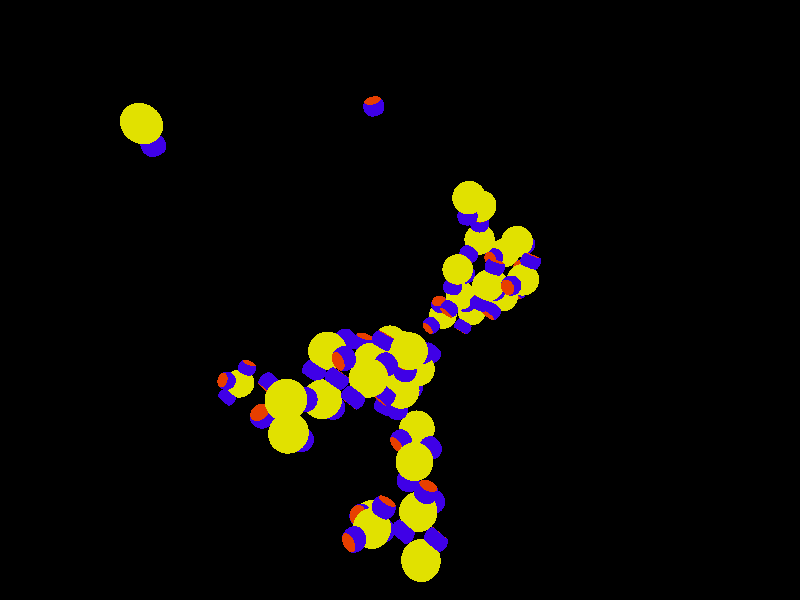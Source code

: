 #include "colors.inc"

#declare locX=16.349;
#declare locY=16.349;
#declare locZ=16.349;

#declare colorLock=color rgb<0.05, 0, 0.8>;
#declare colorLockCavity=color rgb<0.8, 0.05, 0>;
#declare colorKey=color rgb<0.75, 0.75, 0>;

#declare ambientv=0.3;
#declare phongv=0.1;

background { color rgb <0.0, 0.0, 0.0> }

camera {
location <locX,locY,locZ>
look_at <0,0,0>
}

light_source {
<locX,locY,locZ>
color White
}

difference {
sphere {
<6.23654,-6.54777,3.81614>
,0.5
texture { pigment { colorLock } }
finish {ambient ambientv
 phong phongv }
}
union {
sphere {
<5.66083,-7.36542,3.81614>
,0.8
texture { pigment { colorLockCavity } }
finish {ambient ambientv
 phong phongv }
 }
sphere {
<6.81226,-5.73013,3.81614>
,0.8
texture { pigment { colorLockCavity } }
finish {ambient ambientv
 phong phongv }
 }
}
}

difference {
sphere {
<2.06064,-4.85195,0.969089>
,0.5
texture { pigment { colorLock } }
finish {ambient ambientv
 phong phongv }
}
union {
sphere {
<1.39839,-4.10267,0.969089>
,0.8
texture { pigment { colorLockCavity } }
finish {ambient ambientv
 phong phongv }
 }
sphere {
<2.7229,-5.60122,0.969089>
,0.8
texture { pigment { colorLockCavity } }
finish {ambient ambientv
 phong phongv }
 }
}
}

difference {
sphere {
<-5.49468,-1.26661,-0.444728>
,0.5
texture { pigment { colorLock } }
finish {ambient ambientv
 phong phongv }
}
union {
sphere {
<-4.73371,-0.617822,-0.444728>
,0.8
texture { pigment { colorLockCavity } }
finish {ambient ambientv
 phong phongv }
 }
sphere {
<-6.25564,-1.9154,-0.444728>
,0.8
texture { pigment { colorLockCavity } }
finish {ambient ambientv
 phong phongv }
 }
}
}

difference {
sphere {
<-7.74781,0.496668,1.57741>
,0.5
texture { pigment { colorLock } }
finish {ambient ambientv
 phong phongv }
}
union {
sphere {
<-8.60515,-0.0180944,1.57741>
,0.8
texture { pigment { colorLockCavity } }
finish {ambient ambientv
 phong phongv }
 }
sphere {
<-6.89048,1.01143,1.57741>
,0.8
texture { pigment { colorLockCavity } }
finish {ambient ambientv
 phong phongv }
 }
}
}

difference {
sphere {
<0.938117,-3.16911,0.978395>
,0.5
texture { pigment { colorLock } }
finish {ambient ambientv
 phong phongv }
}
union {
sphere {
<0.491192,-2.27454,0.978395>
,0.8
texture { pigment { colorLockCavity } }
finish {ambient ambientv
 phong phongv }
 }
sphere {
<1.38504,-4.06368,0.978395>
,0.8
texture { pigment { colorLockCavity } }
finish {ambient ambientv
 phong phongv }
 }
}
}

difference {
sphere {
<0.0259442,-1.99941,2.07375>
,0.5
texture { pigment { colorLock } }
finish {ambient ambientv
 phong phongv }
}
union {
sphere {
<-0.864675,-1.54466,2.07375>
,0.8
texture { pigment { colorLockCavity } }
finish {ambient ambientv
 phong phongv }
 }
sphere {
<0.916564,-2.45416,2.07375>
,0.8
texture { pigment { colorLockCavity } }
finish {ambient ambientv
 phong phongv }
 }
}
}

difference {
sphere {
<-4.40162,-4.92857,-1.85112>
,0.5
texture { pigment { colorLock } }
finish {ambient ambientv
 phong phongv }
}
union {
sphere {
<-5.37778,-4.71149,-1.85112>
,0.8
texture { pigment { colorLockCavity } }
finish {ambient ambientv
 phong phongv }
 }
sphere {
<-3.42547,-5.14566,-1.85112>
,0.8
texture { pigment { colorLockCavity } }
finish {ambient ambientv
 phong phongv }
 }
}
}

difference {
sphere {
<-4.32474,-3.01132,-0.518749>
,0.5
texture { pigment { colorLock } }
finish {ambient ambientv
 phong phongv }
}
union {
sphere {
<-3.43773,-3.47308,-0.518749>
,0.8
texture { pigment { colorLockCavity } }
finish {ambient ambientv
 phong phongv }
 }
sphere {
<-5.21174,-2.54955,-0.518749>
,0.8
texture { pigment { colorLockCavity } }
finish {ambient ambientv
 phong phongv }
 }
}
}

difference {
sphere {
<-3.57003,-7.37723,-4.78772>
,0.5
texture { pigment { colorLock } }
finish {ambient ambientv
 phong phongv }
}
union {
sphere {
<-4.3662,-6.77214,-4.78772>
,0.8
texture { pigment { colorLockCavity } }
finish {ambient ambientv
 phong phongv }
 }
sphere {
<-2.77387,-7.98231,-4.78772>
,0.8
texture { pigment { colorLockCavity } }
finish {ambient ambientv
 phong phongv }
 }
}
}

difference {
sphere {
<-5.63512,-4.95007,-0.509248>
,0.5
texture { pigment { colorLock } }
finish {ambient ambientv
 phong phongv }
}
union {
sphere {
<-4.91184,-5.64064,-0.509248>
,0.8
texture { pigment { colorLockCavity } }
finish {ambient ambientv
 phong phongv }
 }
sphere {
<-6.35839,-4.25951,-0.509248>
,0.8
texture { pigment { colorLockCavity } }
finish {ambient ambientv
 phong phongv }
 }
}
}

difference {
sphere {
<2.96704,-3.97715,4.84201>
,0.5
texture { pigment { colorLock } }
finish {ambient ambientv
 phong phongv }
}
union {
sphere {
<3.96587,-4.0255,4.84201>
,0.8
texture { pigment { colorLockCavity } }
finish {ambient ambientv
 phong phongv }
 }
sphere {
<1.96821,-3.9288,4.84201>
,0.8
texture { pigment { colorLockCavity } }
finish {ambient ambientv
 phong phongv }
 }
}
}

difference {
sphere {
<-4.36586,-1.54961,-0.424422>
,0.5
texture { pigment { colorLock } }
finish {ambient ambientv
 phong phongv }
}
union {
sphere {
<-4.69105,-0.603967,-0.424422>
,0.8
texture { pigment { colorLockCavity } }
finish {ambient ambientv
 phong phongv }
 }
sphere {
<-4.04066,-2.49526,-0.424422>
,0.8
texture { pigment { colorLockCavity } }
finish {ambient ambientv
 phong phongv }
 }
}
}

difference {
sphere {
<2.4761,-0.21916,1.43545>
,0.5
texture { pigment { colorLock } }
finish {ambient ambientv
 phong phongv }
}
union {
sphere {
<1.76874,0.487694,1.43545>
,0.8
texture { pigment { colorLockCavity } }
finish {ambient ambientv
 phong phongv }
 }
sphere {
<3.18346,-0.926014,1.43545>
,0.8
texture { pigment { colorLockCavity } }
finish {ambient ambientv
 phong phongv }
 }
}
}

difference {
sphere {
<-4.82859,2.59668,-0.120522>
,0.5
texture { pigment { colorLock } }
finish {ambient ambientv
 phong phongv }
}
union {
sphere {
<-4.83193,3.59667,-0.120522>
,0.8
texture { pigment { colorLockCavity } }
finish {ambient ambientv
 phong phongv }
 }
sphere {
<-4.82525,1.59668,-0.120522>
,0.8
texture { pigment { colorLockCavity } }
finish {ambient ambientv
 phong phongv }
 }
}
}

difference {
sphere {
<3.39138,-0.305714,2.58052>
,0.5
texture { pigment { colorLock } }
finish {ambient ambientv
 phong phongv }
}
union {
sphere {
<2.39705,-0.19943,2.58052>
,0.8
texture { pigment { colorLockCavity } }
finish {ambient ambientv
 phong phongv }
 }
sphere {
<4.38572,-0.411998,2.58052>
,0.8
texture { pigment { colorLockCavity } }
finish {ambient ambientv
 phong phongv }
 }
}
}

difference {
sphere {
<4.3209,-4.96391,4.83447>
,0.5
texture { pigment { colorLock } }
finish {ambient ambientv
 phong phongv }
}
union {
sphere {
<4.66779,-5.90181,4.83447>
,0.8
texture { pigment { colorLockCavity } }
finish {ambient ambientv
 phong phongv }
 }
sphere {
<3.97401,-4.026,4.83447>
,0.8
texture { pigment { colorLockCavity } }
finish {ambient ambientv
 phong phongv }
 }
}
}

difference {
sphere {
<3.91979,-5.70899,5.96459>
,0.5
texture { pigment { colorLock } }
finish {ambient ambientv
 phong phongv }
}
union {
sphere {
<4.88514,-5.44802,5.96459>
,0.8
texture { pigment { colorLockCavity } }
finish {ambient ambientv
 phong phongv }
 }
sphere {
<2.95445,-5.96997,5.96459>
,0.8
texture { pigment { colorLockCavity } }
finish {ambient ambientv
 phong phongv }
 }
}
}

difference {
sphere {
<5.57746,-0.609015,0.493543>
,0.5
texture { pigment { colorLock } }
finish {ambient ambientv
 phong phongv }
}
union {
sphere {
<4.80285,0.0234277,0.493543>
,0.8
texture { pigment { colorLockCavity } }
finish {ambient ambientv
 phong phongv }
 }
sphere {
<6.35206,-1.24146,0.493543>
,0.8
texture { pigment { colorLockCavity } }
finish {ambient ambientv
 phong phongv }
 }
}
}

difference {
sphere {
<5.89422,-5.19368,4.9348>
,0.5
texture { pigment { colorLock } }
finish {ambient ambientv
 phong phongv }
}
union {
sphere {
<6.55928,-5.94047,4.9348>
,0.8
texture { pigment { colorLockCavity } }
finish {ambient ambientv
 phong phongv }
 }
sphere {
<5.22916,-4.4469,4.9348>
,0.8
texture { pigment { colorLockCavity } }
finish {ambient ambientv
 phong phongv }
 }
}
}

difference {
sphere {
<5.96608,-6.752,4.92777>
,0.5
texture { pigment { colorLock } }
finish {ambient ambientv
 phong phongv }
}
union {
sphere {
<5.36688,-7.55261,4.92777>
,0.8
texture { pigment { colorLockCavity } }
finish {ambient ambientv
 phong phongv }
 }
sphere {
<6.56527,-5.9514,4.92777>
,0.8
texture { pigment { colorLockCavity } }
finish {ambient ambientv
 phong phongv }
 }
}
}

difference {
sphere {
<-5.12763,0.264237,1.59869>
,0.5
texture { pigment { colorLock } }
finish {ambient ambientv
 phong phongv }
}
union {
sphere {
<-4.70656,-0.642791,1.59869>
,0.8
texture { pigment { colorLockCavity } }
finish {ambient ambientv
 phong phongv }
 }
sphere {
<-5.5487,1.17126,1.59869>
,0.8
texture { pigment { colorLockCavity } }
finish {ambient ambientv
 phong phongv }
 }
}
}

difference {
sphere {
<-5.56643,-0.0329954,-0.436351>
,0.5
texture { pigment { colorLock } }
finish {ambient ambientv
 phong phongv }
}
union {
sphere {
<-6.40342,0.514221,-0.436351>
,0.8
texture { pigment { colorLockCavity } }
finish {ambient ambientv
 phong phongv }
 }
sphere {
<-4.72944,-0.580212,-0.436351>
,0.8
texture { pigment { colorLockCavity } }
finish {ambient ambientv
 phong phongv }
 }
}
}

difference {
sphere {
<5.23306,-0.564529,1.57049>
,0.5
texture { pigment { colorLock } }
finish {ambient ambientv
 phong phongv }
}
union {
sphere {
<6.04338,-1.15051,1.57049>
,0.8
texture { pigment { colorLockCavity } }
finish {ambient ambientv
 phong phongv }
 }
sphere {
<4.42274,0.0214567,1.57049>
,0.8
texture { pigment { colorLockCavity } }
finish {ambient ambientv
 phong phongv }
 }
}
}

difference {
sphere {
<1.63926,-1.73455,2.07444>
,0.5
texture { pigment { colorLock } }
finish {ambient ambientv
 phong phongv }
}
union {
sphere {
<2.3461,-1.02717,2.07444>
,0.8
texture { pigment { colorLockCavity } }
finish {ambient ambientv
 phong phongv }
 }
sphere {
<0.932419,-2.44192,2.07444>
,0.8
texture { pigment { colorLockCavity } }
finish {ambient ambientv
 phong phongv }
 }
}
}

difference {
sphere {
<3.18557,-1.94852,1.44278>
,0.5
texture { pigment { colorLock } }
finish {ambient ambientv
 phong phongv }
}
union {
sphere {
<3.17469,-2.94846,1.44278>
,0.8
texture { pigment { colorLockCavity } }
finish {ambient ambientv
 phong phongv }
 }
sphere {
<3.19645,-0.94858,1.44278>
,0.8
texture { pigment { colorLockCavity } }
finish {ambient ambientv
 phong phongv }
 }
}
}

difference {
sphere {
<5.10648,-5.89076,7.18717>
,0.5
texture { pigment { colorLock } }
finish {ambient ambientv
 phong phongv }
}
union {
sphere {
<5.98686,-6.36502,7.18717>
,0.8
texture { pigment { colorLockCavity } }
finish {ambient ambientv
 phong phongv }
 }
sphere {
<4.22609,-5.4165,7.18717>
,0.8
texture { pigment { colorLockCavity } }
finish {ambient ambientv
 phong phongv }
 }
}
}

difference {
sphere {
<-5.06631,-3.76541,-1.84427>
,0.5
texture { pigment { colorLock } }
finish {ambient ambientv
 phong phongv }
}
union {
sphere {
<-4.73774,-2.82093,-1.84427>
,0.8
texture { pigment { colorLockCavity } }
finish {ambient ambientv
 phong phongv }
 }
sphere {
<-5.39488,-4.70989,-1.84427>
,0.8
texture { pigment { colorLockCavity } }
finish {ambient ambientv
 phong phongv }
 }
}
}

difference {
sphere {
<6.89744,-0.593636,1.58112>
,0.5
texture { pigment { colorLock } }
finish {ambient ambientv
 phong phongv }
}
union {
sphere {
<7.72426,-0.0311657,1.58112>
,0.8
texture { pigment { colorLockCavity } }
finish {ambient ambientv
 phong phongv }
 }
sphere {
<6.07063,-1.15611,1.58112>
,0.8
texture { pigment { colorLockCavity } }
finish {ambient ambientv
 phong phongv }
 }
}
}

difference {
sphere {
<3.53701,-4.05071,3.61352>
,0.5
texture { pigment { colorLock } }
finish {ambient ambientv
 phong phongv }
}
union {
sphere {
<4.5369,-4.06528,3.61352>
,0.8
texture { pigment { colorLockCavity } }
finish {ambient ambientv
 phong phongv }
 }
sphere {
<2.53711,-4.03613,3.61352>
,0.8
texture { pigment { colorLockCavity } }
finish {ambient ambientv
 phong phongv }
 }
}
}

difference {
sphere {
<1.31934,-2.22994,0.856411>
,0.5
texture { pigment { colorLock } }
finish {ambient ambientv
 phong phongv }
}
union {
sphere {
<1.13787,-3.21334,0.856411>
,0.8
texture { pigment { colorLockCavity } }
finish {ambient ambientv
 phong phongv }
 }
sphere {
<1.50081,-1.24655,0.856411>
,0.8
texture { pigment { colorLockCavity } }
finish {ambient ambientv
 phong phongv }
 }
}
}

difference {
sphere {
<3.76315,-0.0195499,0.444289>
,0.5
texture { pigment { colorLock } }
finish {ambient ambientv
 phong phongv }
}
union {
sphere {
<2.76318,-0.0274423,0.444289>
,0.8
texture { pigment { colorLockCavity } }
finish {ambient ambientv
 phong phongv }
 }
sphere {
<4.76312,-0.0116575,0.444289>
,0.8
texture { pigment { colorLockCavity } }
finish {ambient ambientv
 phong phongv }
 }
}
}

difference {
sphere {
<-7.89661,-1.11476,1.47052>
,0.5
texture { pigment { colorLock } }
finish {ambient ambientv
 phong phongv }
}
union {
sphere {
<-7.26748,-0.337461,1.47052>
,0.8
texture { pigment { colorLockCavity } }
finish {ambient ambientv
 phong phongv }
 }
sphere {
<-8.52574,-1.89206,1.47052>
,0.8
texture { pigment { colorLockCavity } }
finish {ambient ambientv
 phong phongv }
 }
}
}

difference {
sphere {
<-6.30733,1.52671,-0.434405>
,0.5
texture { pigment { colorLock } }
finish {ambient ambientv
 phong phongv }
}
union {
sphere {
<-6.2023,2.52118,-0.434405>
,0.8
texture { pigment { colorLockCavity } }
finish {ambient ambientv
 phong phongv }
 }
sphere {
<-6.41236,0.53224,-0.434405>
,0.8
texture { pigment { colorLockCavity } }
finish {ambient ambientv
 phong phongv }
 }
}
}

difference {
sphere {
<8.14757,-1.5551,0.27919>
,0.5
texture { pigment { colorLock } }
finish {ambient ambientv
 phong phongv }
}
union {
sphere {
<7.8213,-2.50038,0.27919>
,0.8
texture { pigment { colorLockCavity } }
finish {ambient ambientv
 phong phongv }
 }
sphere {
<8.47384,-0.609825,0.27919>
,0.8
texture { pigment { colorLockCavity } }
finish {ambient ambientv
 phong phongv }
 }
}
}

difference {
sphere {
<1.25615,-3.40853,2.07725>
,0.5
texture { pigment { colorLock } }
finish {ambient ambientv
 phong phongv }
}
union {
sphere {
<1.59612,-4.34897,2.07725>
,0.8
texture { pigment { colorLockCavity } }
finish {ambient ambientv
 phong phongv }
 }
sphere {
<0.916186,-2.46809,2.07725>
,0.8
texture { pigment { colorLockCavity } }
finish {ambient ambientv
 phong phongv }
 }
}
}

difference {
sphere {
<4.92115,0.421542,1.72506>
,0.5
texture { pigment { colorLock } }
finish {ambient ambientv
 phong phongv }
}
union {
sphere {
<3.93199,0.274687,1.72506>
,0.8
texture { pigment { colorLockCavity } }
finish {ambient ambientv
 phong phongv }
 }
sphere {
<5.91031,0.568396,1.72506>
,0.8
texture { pigment { colorLockCavity } }
finish {ambient ambientv
 phong phongv }
 }
}
}

difference {
sphere {
<2.61714,-0.914545,0.273794>
,0.5
texture { pigment { colorLock } }
finish {ambient ambientv
 phong phongv }
}
union {
sphere {
<3.04966,-1.81617,0.273794>
,0.8
texture { pigment { colorLockCavity } }
finish {ambient ambientv
 phong phongv }
 }
sphere {
<2.18462,-0.0129192,0.273794>
,0.8
texture { pigment { colorLockCavity } }
finish {ambient ambientv
 phong phongv }
 }
}
}

difference {
sphere {
<5.89685,-7.72579,-7.89447>
,0.5
texture { pigment { colorLock } }
finish {ambient ambientv
 phong phongv }
}
union {
sphere {
<4.99815,-7.28722,-7.89447>
,0.8
texture { pigment { colorLockCavity } }
finish {ambient ambientv
 phong phongv }
 }
sphere {
<6.79554,-8.16437,-7.89447>
,0.8
texture { pigment { colorLockCavity } }
finish {ambient ambientv
 phong phongv }
 }
}
}

difference {
sphere {
<7.5401,-0.221435,0.273126>
,0.5
texture { pigment { colorLock } }
finish {ambient ambientv
 phong phongv }
}
union {
sphere {
<8.46837,-0.593344,0.273126>
,0.8
texture { pigment { colorLockCavity } }
finish {ambient ambientv
 phong phongv }
 }
sphere {
<6.61183,0.150474,0.273126>
,0.8
texture { pigment { colorLockCavity } }
finish {ambient ambientv
 phong phongv }
 }
}
}

difference {
sphere {
<5.71504,-6.59863,-7.89799>
,0.5
texture { pigment { colorLock } }
finish {ambient ambientv
 phong phongv }
}
union {
sphere {
<6.44663,-5.91688,-7.89799>
,0.8
texture { pigment { colorLockCavity } }
finish {ambient ambientv
 phong phongv }
 }
sphere {
<4.98346,-7.28038,-7.89799>
,0.8
texture { pigment { colorLockCavity } }
finish {ambient ambientv
 phong phongv }
 }
}
}

difference {
sphere {
<-6.4321,0.573611,2.80789>
,0.5
texture { pigment { colorLock } }
finish {ambient ambientv
 phong phongv }
}
union {
sphere {
<-6.90659,1.45388,2.80789>
,0.8
texture { pigment { colorLockCavity } }
finish {ambient ambientv
 phong phongv }
 }
sphere {
<-5.95762,-0.306655,2.80789>
,0.8
texture { pigment { colorLockCavity } }
finish {ambient ambientv
 phong phongv }
 }
}
}

difference {
sphere {
<-6.3426,-4.36527,-1.83608>
,0.5
texture { pigment { colorLock } }
finish {ambient ambientv
 phong phongv }
}
union {
sphere {
<-7.28399,-4.02794,-1.83608>
,0.8
texture { pigment { colorLockCavity } }
finish {ambient ambientv
 phong phongv }
 }
sphere {
<-5.40121,-4.7026,-1.83608>
,0.8
texture { pigment { colorLockCavity } }
finish {ambient ambientv
 phong phongv }
 }
}
}

difference {
sphere {
<-4.94482,-0.200576,2.80254>
,0.5
texture { pigment { colorLock } }
finish {ambient ambientv
 phong phongv }
}
union {
sphere {
<-5.93698,-0.32558,2.80254>
,0.8
texture { pigment { colorLockCavity } }
finish {ambient ambientv
 phong phongv }
 }
sphere {
<-3.95266,-0.0755724,2.80254>
,0.8
texture { pigment { colorLockCavity } }
finish {ambient ambientv
 phong phongv }
 }
}
}

difference {
sphere {
<4.45471,-4.5439,5.97411>
,0.5
texture { pigment { colorLock } }
finish {ambient ambientv
 phong phongv }
}
union {
sphere {
<4.01502,-3.64575,5.97411>
,0.8
texture { pigment { colorLockCavity } }
finish {ambient ambientv
 phong phongv }
 }
sphere {
<4.89439,-5.44205,5.97411>
,0.8
texture { pigment { colorLockCavity } }
finish {ambient ambientv
 phong phongv }
 }
}
}

difference {
sphere {
<3.83171,-1.54835,2.87103>
,0.5
texture { pigment { colorLock } }
finish {ambient ambientv
 phong phongv }
}
union {
sphere {
<4.71243,-2.022,2.87103>
,0.8
texture { pigment { colorLockCavity } }
finish {ambient ambientv
 phong phongv }
 }
sphere {
<2.951,-1.0747,2.87103>
,0.8
texture { pigment { colorLockCavity } }
finish {ambient ambientv
 phong phongv }
 }
}
}

difference {
sphere {
<-3.02416,7.38142,-4.78541>
,0.5
texture { pigment { colorLock } }
finish {ambient ambientv
 phong phongv }
}
union {
sphere {
<-3.2785,6.4143,-4.78541>
,0.8
texture { pigment { colorLockCavity } }
finish {ambient ambientv
 phong phongv }
 }
sphere {
<-2.76983,8.34853,-4.78541>
,0.8
texture { pigment { colorLockCavity } }
finish {ambient ambientv
 phong phongv }
 }
}
}

difference {
sphere {
<1.38648,-0.77173,2.75477>
,0.5
texture { pigment { colorLock } }
finish {ambient ambientv
 phong phongv }
}
union {
sphere {
<2.19742,-0.186611,2.75477>
,0.8
texture { pigment { colorLockCavity } }
finish {ambient ambientv
 phong phongv }
 }
sphere {
<0.575528,-1.35685,2.75477>
,0.8
texture { pigment { colorLockCavity } }
finish {ambient ambientv
 phong phongv }
 }
}
}

difference {
sphere {
<2.94149,-3.12162,2.75602>
,0.5
texture { pigment { colorLock } }
finish {ambient ambientv
 phong phongv }
}
union {
sphere {
<3.19948,-4.08777,2.75602>
,0.8
texture { pigment { colorLockCavity } }
finish {ambient ambientv
 phong phongv }
 }
sphere {
<2.6835,-2.15547,2.75602>
,0.8
texture { pigment { colorLockCavity } }
finish {ambient ambientv
 phong phongv }
 }
}
}

difference {
sphere {
<6.55166,7.19616,-7.91258>
,0.5
texture { pigment { colorLock } }
finish {ambient ambientv
 phong phongv }
}
union {
sphere {
<6.80863,8.16258,-7.91258>
,0.8
texture { pigment { colorLockCavity } }
finish {ambient ambientv
 phong phongv }
 }
sphere {
<6.29468,6.22974,-7.91258>
,0.8
texture { pigment { colorLockCavity } }
finish {ambient ambientv
 phong phongv }
 }
}
}

difference {
sphere {
<-5.44631,-1.37946,1.57913>
,0.5
texture { pigment { colorLock } }
finish {ambient ambientv
 phong phongv }
}
union {
sphere {
<-6.18168,-2.05712,1.57913>
,0.8
texture { pigment { colorLockCavity } }
finish {ambient ambientv
 phong phongv }
 }
sphere {
<-4.71093,-0.701804,1.57913>
,0.8
texture { pigment { colorLockCavity } }
finish {ambient ambientv
 phong phongv }
 }
}
}

difference {
sphere {
<-5.80435,-3.41,-0.513716>
,0.5
texture { pigment { colorLock } }
finish {ambient ambientv
 phong phongv }
}
union {
sphere {
<-6.35359,-4.24566,-0.513716>
,0.8
texture { pigment { colorLockCavity } }
finish {ambient ambientv
 phong phongv }
 }
sphere {
<-5.25511,-2.57433,-0.513716>
,0.8
texture { pigment { colorLockCavity } }
finish {ambient ambientv
 phong phongv }
 }
}
}

difference {
sphere {
<4.36597,-6.48126,-7.90046>
,0.5
texture { pigment { colorLock } }
finish {ambient ambientv
 phong phongv }
}
union {
sphere {
<3.75588,-5.68893,-7.90046>
,0.8
texture { pigment { colorLockCavity } }
finish {ambient ambientv
 phong phongv }
 }
sphere {
<4.97607,-7.27359,-7.90046>
,0.8
texture { pigment { colorLockCavity } }
finish {ambient ambientv
 phong phongv }
 }
}
}

difference {
sphere {
<5.5463,-2.03084,1.57024>
,0.5
texture { pigment { colorLock } }
finish {ambient ambientv
 phong phongv }
}
union {
sphere {
<6.05251,-1.16844,1.57024>
,0.8
texture { pigment { colorLockCavity } }
finish {ambient ambientv
 phong phongv }
 }
sphere {
<5.04009,-2.89325,1.57024>
,0.8
texture { pigment { colorLockCavity } }
finish {ambient ambientv
 phong phongv }
 }
}
}

difference {
sphere {
<2.45036,-1.16702,2.75893>
,0.5
texture { pigment { colorLock } }
finish {ambient ambientv
 phong phongv }
}
union {
sphere {
<2.67633,-2.14116,2.75893>
,0.8
texture { pigment { colorLockCavity } }
finish {ambient ambientv
 phong phongv }
 }
sphere {
<2.22438,-0.19289,2.75893>
,0.8
texture { pigment { colorLockCavity } }
finish {ambient ambientv
 phong phongv }
 }
}
}

difference {
sphere {
<-7.12821,-3.58131,-0.513923>
,0.5
texture { pigment { colorLock } }
finish {ambient ambientv
 phong phongv }
}
union {
sphere {
<-6.37971,-4.24445,-0.513923>
,0.8
texture { pigment { colorLockCavity } }
finish {ambient ambientv
 phong phongv }
 }
sphere {
<-7.8767,-2.91817,-0.513923>
,0.8
texture { pigment { colorLockCavity } }
finish {ambient ambientv
 phong phongv }
 }
}
}

difference {
sphere {
<-6.86056,-0.477528,0.275903>
,0.5
texture { pigment { colorLock } }
finish {ambient ambientv
 phong phongv }
}
union {
sphere {
<-5.86659,-0.367836,0.275903>
,0.8
texture { pigment { colorLockCavity } }
finish {ambient ambientv
 phong phongv }
 }
sphere {
<-7.85452,-0.587219,0.275903>
,0.8
texture { pigment { colorLockCavity } }
finish {ambient ambientv
 phong phongv }
 }
}
}

difference {
sphere {
<5.80249,-5.90378,5.96946>
,0.5
texture { pigment { colorLock } }
finish {ambient ambientv
 phong phongv }
}
union {
sphere {
<4.9105,-5.45174,5.96946>
,0.8
texture { pigment { colorLockCavity } }
finish {ambient ambientv
 phong phongv }
 }
sphere {
<6.69449,-6.35582,5.96946>
,0.8
texture { pigment { colorLockCavity } }
finish {ambient ambientv
 phong phongv }
 }
}
}

difference {
sphere {
<-4.15359,-1.50885,1.57448>
,0.5
texture { pigment { colorLock } }
finish {ambient ambientv
 phong phongv }
}
union {
sphere {
<-4.70511,-0.674685,1.57448>
,0.8
texture { pigment { colorLockCavity } }
finish {ambient ambientv
 phong phongv }
 }
sphere {
<-3.60207,-2.34301,1.57448>
,0.8
texture { pigment { colorLockCavity } }
finish {ambient ambientv
 phong phongv }
 }
}
}

difference {
sphere {
<7.55601,-5.67292,4.92933>
,0.5
texture { pigment { colorLock } }
finish {ambient ambientv
 phong phongv }
}
union {
sphere {
<6.59296,-5.94223,4.92933>
,0.8
texture { pigment { colorLockCavity } }
finish {ambient ambientv
 phong phongv }
 }
sphere {
<8.51907,-5.40362,4.92933>
,0.8
texture { pigment { colorLockCavity } }
finish {ambient ambientv
 phong phongv }
 }
}
}

difference {
sphere {
<5.26471,-0.919598,2.58043>
,0.5
texture { pigment { colorLock } }
finish {ambient ambientv
 phong phongv }
}
union {
sphere {
<6.1232,-1.43243,2.58043>
,0.8
texture { pigment { colorLockCavity } }
finish {ambient ambientv
 phong phongv }
 }
sphere {
<4.40622,-0.406771,2.58043>
,0.8
texture { pigment { colorLockCavity } }
finish {ambient ambientv
 phong phongv }
 }
}
}

difference {
sphere {
<7.2294,-2.74195,1.48069>
,0.5
texture { pigment { colorLock } }
finish {ambient ambientv
 phong phongv }
}
union {
sphere {
<7.77895,-1.9065,1.48069>
,0.8
texture { pigment { colorLockCavity } }
finish {ambient ambientv
 phong phongv }
 }
sphere {
<6.67984,-3.57741,1.48069>
,0.8
texture { pigment { colorLockCavity } }
finish {ambient ambientv
 phong phongv }
 }
}
}

difference {
sphere {
<-5.30763,-2.58419,1.57009>
,0.5
texture { pigment { colorLock } }
finish {ambient ambientv
 phong phongv }
}
union {
sphere {
<-6.1711,-2.07979,1.57009>
,0.8
texture { pigment { colorLockCavity } }
finish {ambient ambientv
 phong phongv }
 }
sphere {
<-4.44415,-3.08858,1.57009>
,0.8
texture { pigment { colorLockCavity } }
finish {ambient ambientv
 phong phongv }
 }
}
}

difference {
sphere {
<-6.30844,-2.22338,0.210911>
,0.5
texture { pigment { colorLock } }
finish {ambient ambientv
 phong phongv }
}
union {
sphere {
<-7.27001,-2.49795,0.210911>
,0.8
texture { pigment { colorLockCavity } }
finish {ambient ambientv
 phong phongv }
 }
sphere {
<-5.34687,-1.94882,0.210911>
,0.8
texture { pigment { colorLockCavity } }
finish {ambient ambientv
 phong phongv }
 }
}
}

difference {
sphere {
<-2.92034,-7.55931,-3.56686>
,0.5
texture { pigment { colorLock } }
finish {ambient ambientv
 phong phongv }
}
union {
sphere {
<-3.70467,-6.93895,-3.56686>
,0.8
texture { pigment { colorLockCavity } }
finish {ambient ambientv
 phong phongv }
 }
sphere {
<-2.13602,-8.17966,-3.56686>
,0.8
texture { pigment { colorLockCavity } }
finish {ambient ambientv
 phong phongv }
 }
}
}

difference {
sphere {
<-1.94488,-7.41348,-4.78896>
,0.5
texture { pigment { colorLock } }
finish {ambient ambientv
 phong phongv }
}
union {
sphere {
<-1.12308,-6.84372,-4.78896>
,0.8
texture { pigment { colorLockCavity } }
finish {ambient ambientv
 phong phongv }
 }
sphere {
<-2.76669,-7.98324,-4.78896>
,0.8
texture { pigment { colorLockCavity } }
finish {ambient ambientv
 phong phongv }
 }
}
}

difference {
sphere {
<-7.74246,-2.48964,1.48737>
,0.5
texture { pigment { colorLock } }
finish {ambient ambientv
 phong phongv }
}
union {
sphere {
<-6.93057,-3.07345,1.48737>
,0.8
texture { pigment { colorLockCavity } }
finish {ambient ambientv
 phong phongv }
 }
sphere {
<-8.55434,-1.90582,1.48737>
,0.8
texture { pigment { colorLockCavity } }
finish {ambient ambientv
 phong phongv }
 }
}
}

sphere {
<-4.71435,-0.593029,-0.423658>
,0.8
texture { pigment { colorKey } }
finish {ambient ambientv
 phong phongv }
}
sphere {
<-4.8305,3.60072,-0.121555>
,0.8
texture { pigment { colorKey } }
finish {ambient ambientv
 phong phongv }
}
sphere {
<3.97124,-4.02152,4.83867>
,0.8
texture { pigment { colorKey } }
finish {ambient ambientv
 phong phongv }
}
sphere {
<6.80694,8.1655,-7.9113>
,0.8
texture { pigment { colorKey } }
finish {ambient ambientv
 phong phongv }
}
sphere {
<4.39742,-0.410921,2.58207>
,0.8
texture { pigment { colorKey } }
finish {ambient ambientv
 phong phongv }
}
sphere {
<5.65551,-7.3693,3.8146>
,0.8
texture { pigment { colorKey } }
finish {ambient ambientv
 phong phongv }
}
sphere {
<-6.37164,-4.25123,-0.51>
,0.8
texture { pigment { colorKey } }
finish {ambient ambientv
 phong phongv }
}
sphere {
<1.39365,-4.09955,0.967942>
,0.8
texture { pigment { colorKey } }
finish {ambient ambientv
 phong phongv }
}
sphere {
<6.57833,-5.94838,4.92279>
,0.8
texture { pigment { colorKey } }
finish {ambient ambientv
 phong phongv }
}
sphere {
<3.19274,-0.939903,1.44183>
,0.8
texture { pigment { colorKey } }
finish {ambient ambientv
 phong phongv }
}
sphere {
<7.78683,-1.90121,1.48536>
,0.8
texture { pigment { colorKey } }
finish {ambient ambientv
 phong phongv }
}
sphere {
<2.68108,-2.1469,2.76027>
,0.8
texture { pigment { colorKey } }
finish {ambient ambientv
 phong phongv }
}
sphere {
<-6.18335,-2.0664,1.58093>
,0.8
texture { pigment { colorKey } }
finish {ambient ambientv
 phong phongv }
}
sphere {
<7.73047,-0.024683,1.57684>
,0.8
texture { pigment { colorKey } }
finish {ambient ambientv
 phong phongv }
}
sphere {
<1.50131,-1.24204,0.855363>
,0.8
texture { pigment { colorKey } }
finish {ambient ambientv
 phong phongv }
}
sphere {
<-6.20633,2.5714,-0.400428>
,0.8
texture { pigment { colorKey } }
finish {ambient ambientv
 phong phongv }
}
sphere {
<4.89631,-5.44811,5.9726>
,0.8
texture { pigment { colorKey } }
finish {ambient ambientv
 phong phongv }
}
sphere {
<0.91873,-2.45492,2.07356>
,0.8
texture { pigment { colorKey } }
finish {ambient ambientv
 phong phongv }
}
sphere {
<-5.22148,-2.54268,-0.521543>
,0.8
texture { pigment { colorKey } }
finish {ambient ambientv
 phong phongv }
}
sphere {
<5.98953,-6.36657,7.18872>
,0.8
texture { pigment { colorKey } }
finish {ambient ambientv
 phong phongv }
}
sphere {
<4.98114,-7.28167,-7.89968>
,0.8
texture { pigment { colorKey } }
finish {ambient ambientv
 phong phongv }
}
sphere {
<-6.88717,1.01516,1.57628>
,0.8
texture { pigment { colorKey } }
finish {ambient ambientv
 phong phongv }
}
sphere {
<-4.70306,-0.651394,1.60365>
,0.8
texture { pigment { colorKey } }
finish {ambient ambientv
 phong phongv }
}
sphere {
<-7.87494,-0.597523,0.277227>
,0.8
texture { pigment { colorKey } }
finish {ambient ambientv
 phong phongv }
}
sphere {
<-5.95613,-0.322785,2.8028>
,0.8
texture { pigment { colorKey } }
finish {ambient ambientv
 phong phongv }
}
sphere {
<-2.7666,-7.9927,-4.78398>
,0.8
texture { pigment { colorKey } }
finish {ambient ambientv
 phong phongv }
}
sphere {
<-3.71656,-6.91597,-3.56701>
,0.8
texture { pigment { colorKey } }
finish {ambient ambientv
 phong phongv }
}
sphere {
<4.79518,0.0248258,0.485056>
,0.8
texture { pigment { colorKey } }
finish {ambient ambientv
 phong phongv }
}
sphere {
<-7.30199,-2.49921,0.212032>
,0.8
texture { pigment { colorKey } }
finish {ambient ambientv
 phong phongv }
}
sphere {
<6.05854,-1.15803,1.57429>
,0.8
texture { pigment { colorKey } }
finish {ambient ambientv
 phong phongv }
}
sphere {
<2.5321,-4.03575,3.61273>
,0.8
texture { pigment { colorKey } }
finish {ambient ambientv
 phong phongv }
}
sphere {
<2.22115,-0.173144,2.76251>
,0.8
texture { pigment { colorKey } }
finish {ambient ambientv
 phong phongv }
}
sphere {
<-6.41135,0.518763,-0.43279>
,0.8
texture { pigment { colorKey } }
finish {ambient ambientv
 phong phongv }
}
sphere {
<-5.39656,-4.7124,-1.84358>
,0.8
texture { pigment { colorKey } }
finish {ambient ambientv
 phong phongv }
}
